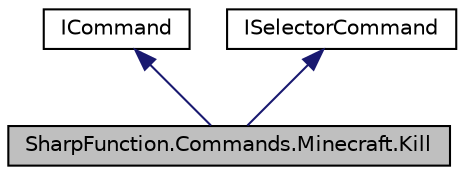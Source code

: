 digraph "SharpFunction.Commands.Minecraft.Kill"
{
 // LATEX_PDF_SIZE
  edge [fontname="Helvetica",fontsize="10",labelfontname="Helvetica",labelfontsize="10"];
  node [fontname="Helvetica",fontsize="10",shape=record];
  Node1 [label="SharpFunction.Commands.Minecraft.Kill",height=0.2,width=0.4,color="black", fillcolor="grey75", style="filled", fontcolor="black",tooltip="Represents kill command. Equal to Minecraft's"];
  Node2 -> Node1 [dir="back",color="midnightblue",fontsize="10",style="solid",fontname="Helvetica"];
  Node2 [label="ICommand",height=0.2,width=0.4,color="black", fillcolor="white", style="filled",URL="$interface_sharp_function_1_1_commands_1_1_minecraft_1_1_i_command.html",tooltip="Represents main interface inherited by all command classes"];
  Node3 -> Node1 [dir="back",color="midnightblue",fontsize="10",style="solid",fontname="Helvetica"];
  Node3 [label="ISelectorCommand",height=0.2,width=0.4,color="black", fillcolor="white", style="filled",URL="$interface_sharp_function_1_1_commands_1_1_minecraft_1_1_i_selector_command.html",tooltip="Secondary interface for commands that have EntitySelector field"];
}
